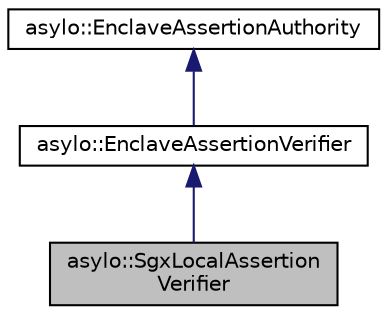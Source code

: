 digraph "asylo::SgxLocalAssertionVerifier"
{
  edge [fontname="Helvetica",fontsize="10",labelfontname="Helvetica",labelfontsize="10"];
  node [fontname="Helvetica",fontsize="10",shape=record];
  Node3 [label="asylo::SgxLocalAssertion\lVerifier",height=0.2,width=0.4,color="black", fillcolor="grey75", style="filled", fontcolor="black"];
  Node4 -> Node3 [dir="back",color="midnightblue",fontsize="10",style="solid",fontname="Helvetica"];
  Node4 [label="asylo::EnclaveAssertionVerifier",height=0.2,width=0.4,color="black", fillcolor="white", style="filled",URL="$classasylo_1_1EnclaveAssertionVerifier.html",tooltip="Defines an interface for assertion authorities that generate assertion requests and verify assertions..."];
  Node5 -> Node4 [dir="back",color="midnightblue",fontsize="10",style="solid",fontname="Helvetica"];
  Node5 [label="asylo::EnclaveAssertionAuthority",height=0.2,width=0.4,color="black", fillcolor="white", style="filled",URL="$classasylo_1_1EnclaveAssertionAuthority.html",tooltip="An EnclaveAssertionAuthority is an authority for assertions of a particular identity type..."];
}
